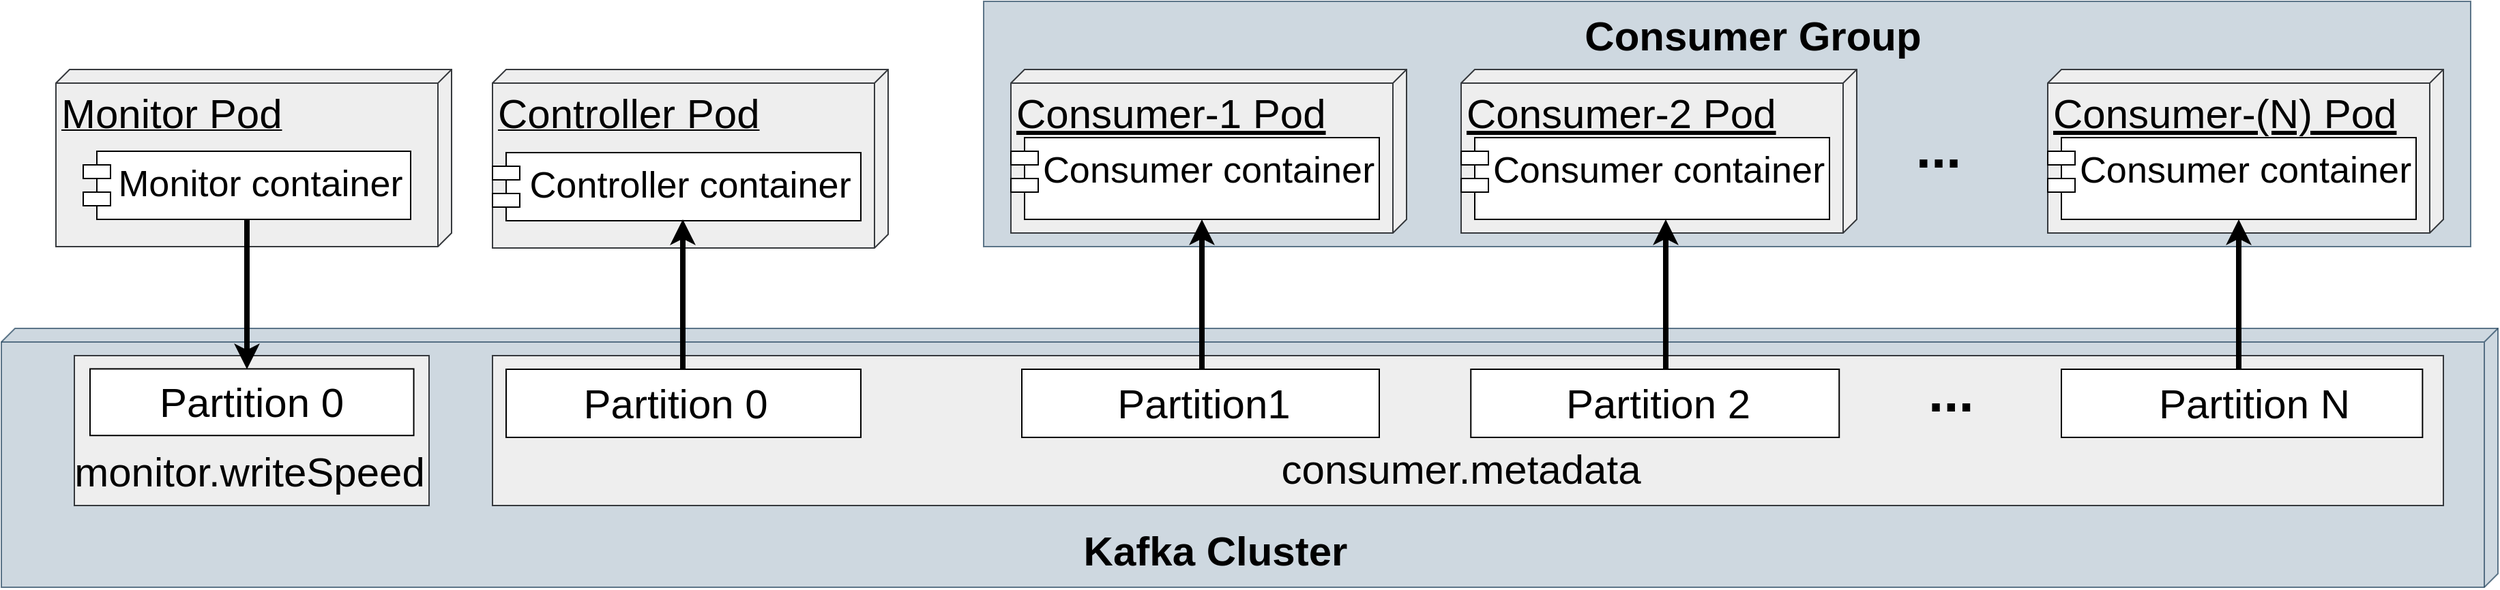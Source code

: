 <mxfile version="20.8.10" type="device"><diagram name="Page-1" id="b5b7bab2-c9e2-2cf4-8b2a-24fd1a2a6d21"><mxGraphModel dx="763" dy="387" grid="1" gridSize="10" guides="1" tooltips="1" connect="1" arrows="1" fold="1" page="1" pageScale="1" pageWidth="827" pageHeight="1169" background="none" math="0" shadow="0"><root><mxCell id="0"/><mxCell id="1" parent="0"/><mxCell id="PqiUo2cfF5xxatdAvyYp-17" value="Consumer Group" parent="0"/><mxCell id="PqiUo2cfF5xxatdAvyYp-18" value="" style="group" parent="PqiUo2cfF5xxatdAvyYp-17" vertex="1" connectable="0"><mxGeometry x="1090" y="190" width="1087" height="230" as="geometry"/></mxCell><mxCell id="PqiUo2cfF5xxatdAvyYp-34" value="" style="rounded=0;whiteSpace=wrap;html=1;fontSize=40;fillColor=#bac8d3;strokeColor=#23445d;opacity=70;" parent="PqiUo2cfF5xxatdAvyYp-18" vertex="1"><mxGeometry x="-20" y="-50" width="1090" height="180" as="geometry"/></mxCell><mxCell id="PqiUo2cfF5xxatdAvyYp-19" value="&lt;font style=&quot;font-size: 30px;&quot;&gt;Consumer-1 Pod&lt;/font&gt;" style="verticalAlign=top;align=left;spacingTop=8;spacingLeft=2;spacingRight=12;shape=cube;size=10;direction=south;fontStyle=4;html=1;fillColor=#eeeeee;strokeColor=#36393d;fontSize=30;" parent="PqiUo2cfF5xxatdAvyYp-18" vertex="1"><mxGeometry width="290" height="120" as="geometry"/></mxCell><mxCell id="PqiUo2cfF5xxatdAvyYp-20" value="Consumer container" style="shape=module;align=left;spacingLeft=20;align=center;verticalAlign=top;fontSize=27;" parent="PqiUo2cfF5xxatdAvyYp-18" vertex="1"><mxGeometry y="50" width="270" height="60" as="geometry"/></mxCell><mxCell id="PqiUo2cfF5xxatdAvyYp-21" value="&lt;font style=&quot;font-size: 30px;&quot;&gt;Consumer-2 Pod&lt;/font&gt;" style="verticalAlign=top;align=left;spacingTop=8;spacingLeft=2;spacingRight=12;shape=cube;size=10;direction=south;fontStyle=4;html=1;fillColor=#eeeeee;strokeColor=#36393d;fontSize=30;" parent="PqiUo2cfF5xxatdAvyYp-18" vertex="1"><mxGeometry x="330" width="290" height="120" as="geometry"/></mxCell><mxCell id="PqiUo2cfF5xxatdAvyYp-22" value="Consumer container" style="shape=module;align=left;spacingLeft=20;align=center;verticalAlign=top;fontSize=27;" parent="PqiUo2cfF5xxatdAvyYp-18" vertex="1"><mxGeometry x="330" y="50" width="270" height="60" as="geometry"/></mxCell><mxCell id="PqiUo2cfF5xxatdAvyYp-23" value="&lt;font style=&quot;font-size: 30px;&quot;&gt;Consumer-(N) Pod&lt;/font&gt;" style="verticalAlign=top;align=left;spacingTop=8;spacingLeft=2;spacingRight=12;shape=cube;size=10;direction=south;fontStyle=4;html=1;fillColor=#eeeeee;strokeColor=#36393d;fontSize=30;" parent="PqiUo2cfF5xxatdAvyYp-18" vertex="1"><mxGeometry x="760" width="290" height="120" as="geometry"/></mxCell><mxCell id="PqiUo2cfF5xxatdAvyYp-24" value="Consumer container" style="shape=module;align=left;spacingLeft=20;align=center;verticalAlign=top;fontSize=27;" parent="PqiUo2cfF5xxatdAvyYp-18" vertex="1"><mxGeometry x="760" y="50" width="270" height="60" as="geometry"/></mxCell><mxCell id="PqiUo2cfF5xxatdAvyYp-25" value="..." style="text;align=center;fontStyle=1;verticalAlign=middle;spacingLeft=3;spacingRight=3;strokeColor=none;rotatable=0;points=[[0,0.5],[1,0.5]];portConstraint=eastwest;fontSize=40;" parent="PqiUo2cfF5xxatdAvyYp-18" vertex="1"><mxGeometry x="640" y="40" width="80" height="26" as="geometry"/></mxCell><mxCell id="6wod8Qzr3dzdy3DHOOdd-2" value="&lt;font style=&quot;font-size: 30px;&quot;&gt;&lt;b&gt;Consumer Group&lt;/b&gt;&lt;/font&gt;" style="text;html=1;strokeColor=none;fillColor=none;align=center;verticalAlign=middle;whiteSpace=wrap;rounded=0;fontSize=20;" parent="PqiUo2cfF5xxatdAvyYp-18" vertex="1"><mxGeometry x="393.62" y="-40" width="299.75" height="30" as="geometry"/></mxCell><mxCell id="PqiUo2cfF5xxatdAvyYp-26" value="Controller / Orchestrator" parent="0"/><mxCell id="PqiUo2cfF5xxatdAvyYp-27" value="&lt;font style=&quot;font-size: 30px;&quot;&gt;Controller Pod&lt;/font&gt;" style="verticalAlign=top;align=left;spacingTop=8;spacingLeft=2;spacingRight=12;shape=cube;size=10;direction=south;fontStyle=4;html=1;fillColor=#eeeeee;strokeColor=#36393d;" parent="PqiUo2cfF5xxatdAvyYp-26" vertex="1"><mxGeometry x="710" y="190" width="290" height="131" as="geometry"/></mxCell><mxCell id="PqiUo2cfF5xxatdAvyYp-28" value="Controller container" style="shape=module;align=left;spacingLeft=20;align=center;verticalAlign=top;fontSize=27;" parent="PqiUo2cfF5xxatdAvyYp-26" vertex="1"><mxGeometry x="710" y="251" width="270" height="50" as="geometry"/></mxCell><mxCell id="PqiUo2cfF5xxatdAvyYp-29" value="Monitor" parent="0"/><mxCell id="PqiUo2cfF5xxatdAvyYp-30" value="&lt;font style=&quot;font-size: 30px;&quot;&gt;Monitor Pod&lt;/font&gt;" style="verticalAlign=top;align=left;spacingTop=8;spacingLeft=2;spacingRight=12;shape=cube;size=10;direction=south;fontStyle=4;html=1;fillColor=#eeeeee;strokeColor=#36393d;" parent="PqiUo2cfF5xxatdAvyYp-29" vertex="1"><mxGeometry x="390" y="190" width="290" height="130" as="geometry"/></mxCell><mxCell id="PqiUo2cfF5xxatdAvyYp-31" value="Monitor container" style="shape=module;align=left;spacingLeft=20;align=center;verticalAlign=top;fontSize=27;" parent="PqiUo2cfF5xxatdAvyYp-29" vertex="1"><mxGeometry x="410" y="250" width="240" height="50" as="geometry"/></mxCell><mxCell id="PqiUo2cfF5xxatdAvyYp-32" value="Kafka Cluster" parent="0"/><mxCell id="PqiUo2cfF5xxatdAvyYp-33" value="" style="verticalAlign=top;align=left;spacingTop=8;spacingLeft=2;spacingRight=12;shape=cube;size=10;direction=south;fontStyle=4;html=1;fillColor=#bac8d3;strokeColor=#23445d;opacity=70;" parent="PqiUo2cfF5xxatdAvyYp-32" vertex="1"><mxGeometry x="350" y="380" width="1830" height="190" as="geometry"/></mxCell><mxCell id="PqiUo2cfF5xxatdAvyYp-38" value="" style="group" parent="PqiUo2cfF5xxatdAvyYp-32" vertex="1" connectable="0"><mxGeometry x="397" y="400" width="290" height="110" as="geometry"/></mxCell><mxCell id="PqiUo2cfF5xxatdAvyYp-36" value="" style="rounded=0;whiteSpace=wrap;html=1;fontSize=40;fillColor=#eeeeee;strokeColor=#36393d;" parent="PqiUo2cfF5xxatdAvyYp-38" vertex="1"><mxGeometry x="6.5" width="260" height="110" as="geometry"/></mxCell><mxCell id="PqiUo2cfF5xxatdAvyYp-37" value="&lt;font style=&quot;font-size: 30px;&quot;&gt;monitor.writeSpeed&lt;/font&gt;" style="text;html=1;strokeColor=none;fillColor=none;align=center;verticalAlign=middle;whiteSpace=wrap;rounded=0;fontSize=30;" parent="PqiUo2cfF5xxatdAvyYp-38" vertex="1"><mxGeometry x="21.67" y="69" width="226.15" height="31.73" as="geometry"/></mxCell><mxCell id="PqiUo2cfF5xxatdAvyYp-50" value="" style="group" parent="PqiUo2cfF5xxatdAvyYp-38" vertex="1" connectable="0"><mxGeometry x="18" y="9.72" width="270" height="48.89" as="geometry"/></mxCell><mxCell id="PqiUo2cfF5xxatdAvyYp-43" value="" style="rounded=0;whiteSpace=wrap;html=1;fontSize=30;" parent="PqiUo2cfF5xxatdAvyYp-50" vertex="1"><mxGeometry width="237.269" height="48.89" as="geometry"/></mxCell><mxCell id="PqiUo2cfF5xxatdAvyYp-44" value="&lt;font style=&quot;font-size: 30px;&quot;&gt;Partition 0&lt;/font&gt;" style="text;html=1;strokeColor=none;fillColor=none;align=center;verticalAlign=middle;whiteSpace=wrap;rounded=0;fontSize=30;" parent="PqiUo2cfF5xxatdAvyYp-50" vertex="1"><mxGeometry y="15.28" width="237.27" height="18.33" as="geometry"/></mxCell><mxCell id="PqiUo2cfF5xxatdAvyYp-40" value="" style="rounded=0;whiteSpace=wrap;html=1;fontSize=40;fillColor=#eeeeee;strokeColor=#36393d;" parent="PqiUo2cfF5xxatdAvyYp-32" vertex="1"><mxGeometry x="710" y="400" width="1430" height="110" as="geometry"/></mxCell><mxCell id="PqiUo2cfF5xxatdAvyYp-41" value="&lt;font style=&quot;font-size: 30px;&quot;&gt;consumer.metadata&lt;/font&gt;" style="text;html=1;strokeColor=none;fillColor=none;align=center;verticalAlign=middle;whiteSpace=wrap;rounded=0;fontSize=30;" parent="PqiUo2cfF5xxatdAvyYp-32" vertex="1"><mxGeometry x="1289.059" y="460" width="262.298" height="46.73" as="geometry"/></mxCell><mxCell id="PqiUo2cfF5xxatdAvyYp-58" value="" style="group" parent="PqiUo2cfF5xxatdAvyYp-32" vertex="1" connectable="0"><mxGeometry x="720" y="410" width="260" height="50" as="geometry"/></mxCell><mxCell id="PqiUo2cfF5xxatdAvyYp-59" value="" style="rounded=0;whiteSpace=wrap;html=1;fontSize=30;" parent="PqiUo2cfF5xxatdAvyYp-58" vertex="1"><mxGeometry width="260" height="50" as="geometry"/></mxCell><mxCell id="PqiUo2cfF5xxatdAvyYp-60" value="&lt;font style=&quot;font-size: 30px;&quot;&gt;Partition 0&amp;nbsp;&lt;/font&gt;" style="text;html=1;strokeColor=none;fillColor=none;align=center;verticalAlign=middle;whiteSpace=wrap;rounded=0;fontSize=30;" parent="PqiUo2cfF5xxatdAvyYp-58" vertex="1"><mxGeometry x="53.608" y="15.625" width="149.192" height="18.75" as="geometry"/></mxCell><mxCell id="PqiUo2cfF5xxatdAvyYp-61" value="" style="group" parent="PqiUo2cfF5xxatdAvyYp-32" vertex="1" connectable="0"><mxGeometry x="1098" y="410" width="262" height="50" as="geometry"/></mxCell><mxCell id="PqiUo2cfF5xxatdAvyYp-62" value="" style="rounded=0;whiteSpace=wrap;html=1;fontSize=30;" parent="PqiUo2cfF5xxatdAvyYp-61" vertex="1"><mxGeometry width="262.0" height="50" as="geometry"/></mxCell><mxCell id="PqiUo2cfF5xxatdAvyYp-63" value="&lt;font style=&quot;font-size: 30px;&quot;&gt;Partition1&lt;/font&gt;" style="text;html=1;strokeColor=none;fillColor=none;align=center;verticalAlign=middle;whiteSpace=wrap;rounded=0;fontSize=30;" parent="PqiUo2cfF5xxatdAvyYp-61" vertex="1"><mxGeometry x="99.938" y="15.625" width="67.346" height="18.75" as="geometry"/></mxCell><mxCell id="PqiUo2cfF5xxatdAvyYp-67" value="" style="group" parent="PqiUo2cfF5xxatdAvyYp-32" vertex="1" connectable="0"><mxGeometry x="1427.13" y="410" width="270" height="50" as="geometry"/></mxCell><mxCell id="PqiUo2cfF5xxatdAvyYp-68" value="" style="rounded=0;whiteSpace=wrap;html=1;fontSize=30;" parent="PqiUo2cfF5xxatdAvyYp-67" vertex="1"><mxGeometry width="270.0" height="50" as="geometry"/></mxCell><mxCell id="PqiUo2cfF5xxatdAvyYp-69" value="&lt;font style=&quot;font-size: 30px;&quot;&gt;Partition 2&lt;/font&gt;" style="text;html=1;strokeColor=none;fillColor=none;align=center;verticalAlign=middle;whiteSpace=wrap;rounded=0;fontSize=30;" parent="PqiUo2cfF5xxatdAvyYp-67" vertex="1"><mxGeometry x="60.309" y="15.625" width="154.93" height="18.75" as="geometry"/></mxCell><mxCell id="PqiUo2cfF5xxatdAvyYp-70" value="" style="group" parent="PqiUo2cfF5xxatdAvyYp-32" vertex="1" connectable="0"><mxGeometry x="1860" y="410" width="264.69" height="50" as="geometry"/></mxCell><mxCell id="PqiUo2cfF5xxatdAvyYp-71" value="" style="rounded=0;whiteSpace=wrap;html=1;fontSize=30;" parent="PqiUo2cfF5xxatdAvyYp-70" vertex="1"><mxGeometry width="264.69" height="50" as="geometry"/></mxCell><mxCell id="PqiUo2cfF5xxatdAvyYp-72" value="&lt;font style=&quot;font-size: 30px;&quot;&gt;Partition N&lt;/font&gt;" style="text;html=1;strokeColor=none;fillColor=none;align=center;verticalAlign=middle;whiteSpace=wrap;rounded=0;fontSize=30;" parent="PqiUo2cfF5xxatdAvyYp-70" vertex="1"><mxGeometry x="68.219" y="15.625" width="147.335" height="18.75" as="geometry"/></mxCell><mxCell id="6wod8Qzr3dzdy3DHOOdd-8" value="..." style="text;align=center;fontStyle=1;verticalAlign=middle;spacingLeft=3;spacingRight=3;strokeColor=none;rotatable=0;points=[[0,0.5],[1,0.5]];portConstraint=eastwest;fontSize=40;" parent="PqiUo2cfF5xxatdAvyYp-32" vertex="1"><mxGeometry x="1740" y="407" width="78.27" height="30" as="geometry"/></mxCell><mxCell id="6wod8Qzr3dzdy3DHOOdd-9" value="&lt;font style=&quot;font-size: 30px;&quot;&gt;&lt;b&gt;Kafka Cluster&lt;/b&gt;&lt;/font&gt;" style="text;html=1;strokeColor=none;fillColor=none;align=center;verticalAlign=middle;whiteSpace=wrap;rounded=0;fontSize=30;" parent="PqiUo2cfF5xxatdAvyYp-32" vertex="1"><mxGeometry x="1108.999" y="520" width="262.298" height="46.73" as="geometry"/></mxCell><mxCell id="6wod8Qzr3dzdy3DHOOdd-11" value="" style="endArrow=classic;html=1;rounded=0;fontFamily=Times New Roman;fontSize=30;strokeWidth=4;exitX=0.75;exitY=0;exitDx=0;exitDy=0;" parent="PqiUo2cfF5xxatdAvyYp-32" edge="1"><mxGeometry width="50" height="50" relative="1" as="geometry"><mxPoint x="849.5" y="410" as="sourcePoint"/><mxPoint x="849.5" y="300" as="targetPoint"/></mxGeometry></mxCell><mxCell id="6wod8Qzr3dzdy3DHOOdd-13" value="" style="endArrow=classic;html=1;rounded=0;fontFamily=Times New Roman;fontSize=30;strokeWidth=4;exitX=0.75;exitY=0;exitDx=0;exitDy=0;" parent="PqiUo2cfF5xxatdAvyYp-32" edge="1"><mxGeometry width="50" height="50" relative="1" as="geometry"><mxPoint x="1230" y="410" as="sourcePoint"/><mxPoint x="1230" y="300" as="targetPoint"/></mxGeometry></mxCell><mxCell id="6wod8Qzr3dzdy3DHOOdd-16" value="" style="endArrow=classic;html=1;rounded=0;fontFamily=Times New Roman;fontSize=30;strokeWidth=4;exitX=0.75;exitY=0;exitDx=0;exitDy=0;" parent="PqiUo2cfF5xxatdAvyYp-32" edge="1"><mxGeometry width="50" height="50" relative="1" as="geometry"><mxPoint x="1570" y="410" as="sourcePoint"/><mxPoint x="1570" y="300" as="targetPoint"/></mxGeometry></mxCell><mxCell id="6wod8Qzr3dzdy3DHOOdd-18" value="" style="endArrow=classic;html=1;rounded=0;fontFamily=Times New Roman;fontSize=30;strokeWidth=4;exitX=0.75;exitY=0;exitDx=0;exitDy=0;" parent="PqiUo2cfF5xxatdAvyYp-32" edge="1"><mxGeometry width="50" height="50" relative="1" as="geometry"><mxPoint x="1990" y="410" as="sourcePoint"/><mxPoint x="1990" y="300" as="targetPoint"/></mxGeometry></mxCell><mxCell id="6wod8Qzr3dzdy3DHOOdd-19" value="" style="endArrow=classic;html=1;rounded=0;fontFamily=Times New Roman;fontSize=30;strokeWidth=4;exitX=0.75;exitY=0;exitDx=0;exitDy=0;" parent="PqiUo2cfF5xxatdAvyYp-32" edge="1"><mxGeometry width="50" height="50" relative="1" as="geometry"><mxPoint x="530" y="300" as="sourcePoint"/><mxPoint x="530" y="410" as="targetPoint"/></mxGeometry></mxCell></root></mxGraphModel></diagram></mxfile>
